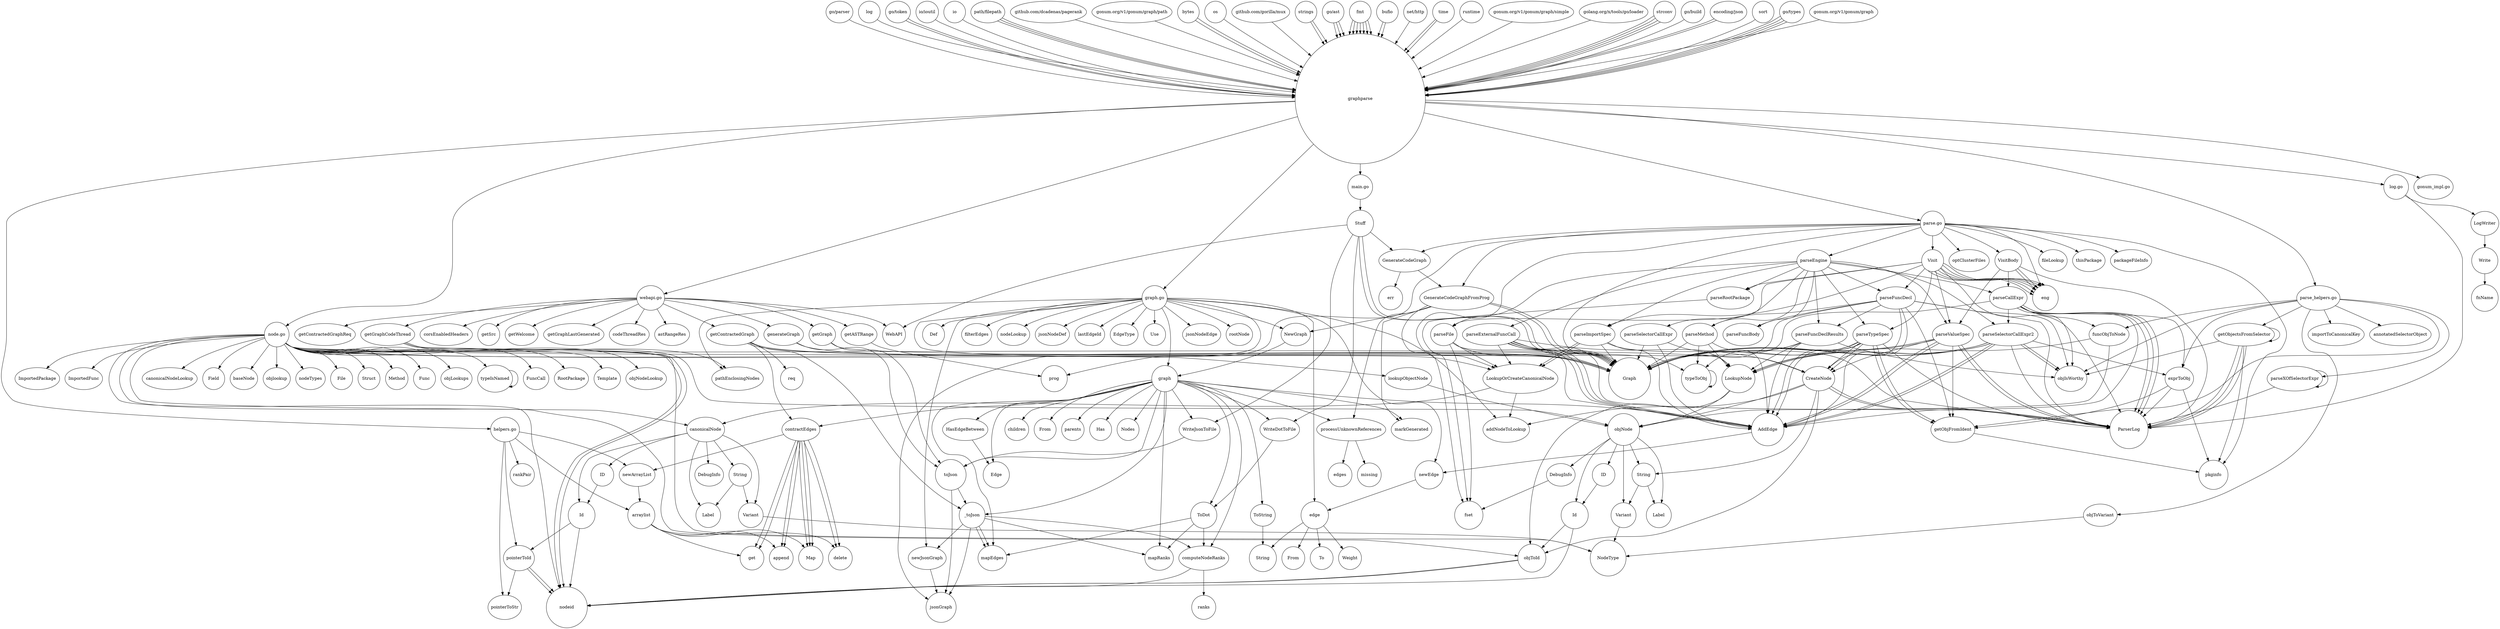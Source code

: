 digraph graphname {
31786 [width=1.109402843942116] [height=1.109402843942116] [label="LogWriter"];
35204 [width=1.304202918381614] [height=1.304202918381614] [label="LookupNode"];
842521423488 [width=1] [height=1] [label="go/parser"];
901 [width=1.0117563731613168] [height=1.0117563731613168] [label="From"];
6990 [width=1.0121558715491241] [height=1.0121558715491241] [label="EdgeType"];
9070 [width=1.0508912388339329] [height=1.0508912388339329] [label="contractEdges"];
17547 [width=1.1010234144548228] [height=1.1010234144548228] [label="delete"];
32316 [width=1.0084156033801628] [height=1.0084156033801628] [label="RootPackage"];
22568 [width=1.0156289777060168] [height=1.0156289777060168] [label="packageFileInfo"];
33465 [width=1.2508625065459493] [height=1.2508625065459493] [label="typeIsNamed"];
842510128096 [width=6] [height=6] [label="graphparse"];
32366 [width=1.0084156033801628] [height=1.0084156033801628] [label="FuncCall"];
11639 [width=1.0117563731613168] [height=1.0117563731613168] [label="parents"];
7012 [width=1.0121558715491241] [height=1.0121558715491241] [label="Use"];
36710 [width=1.0367284886235502] [height=1.0367284886235502] [label="String"];
24138 [width=1.101660799347521] [height=1.101660799347521] [label="err"];
15048 [width=1.1880287963247078] [height=1.1880287963247078] [label="_toJson"];
13623 [width=1.214302951800025] [height=1.214302951800025] [label="ToDot"];
15812 [width=1.4099772801631048] [height=1.4099772801631048] [label="toJson"];
842518270752 [width=1] [height=1] [label="log"];
842521343136 [width=1] [height=1] [label="go/token"];
842521364000 [width=1] [height=1] [label="io/ioutil"];
26404 [width=1.037069146833157] [height=1.037069146833157] [label="parseFuncBody"];
842518867328 [width=1.1324724026375468] [height=1.1324724026375468] [label="node.go"];
32249 [width=1.6479398773359557] [height=1.6479398773359557] [label="NodeType"];
37140 [width=1.8895176194320085] [height=1.8895176194320085] [label="nodeid"];
2167 [width=1.0613539916261232] [height=1.0613539916261232] [label="To"];
842518223456 [width=1.1324724026375468] [height=1.1324724026375468] [label="log.go"];
7363 [width=1.214087206391622] [height=1.214087206391622] [label="graph"];
842510461312 [width=1] [height=1] [label="io"];
5022 [width=1.0168312067603258] [height=1.0168312067603258] [label="getGraphCodeThread"];
24412 [width=1.0300667468244809] [height=1.0300667468244809] [label="parseRootPackage"];
21152 [width=1.0468821181618808] [height=1.0468821181618808] [label="funcObjToNode"];
27184 [width=1.054120144284065] [height=1.054120144284065] [label="parseCallExpr"];
34756 [width=1.2494359628272762] [height=1.2494359628272762] [label="Id"];
842510461792 [width=1] [height=1] [label="path/filepath"];
842510462080 [width=1] [height=1] [label="github.com/dcadenas/pagerank"];
32376 [width=1.0084156033801628] [height=1.0084156033801628] [label="Template"];
35156 [width=1.0084156033801628] [height=1.0084156033801628] [label="objNodeLookup"];
22366 [width=1.2113033060690963] [height=1.2113033060690963] [label="prog"];
7685 [width=1.047715200541594] [height=1.047715200541594] [label="processUnknownReferences"];
13332 [width=1.1667711783846855] [height=1.1667711783846855] [label="mapEdges"];
17989 [width=1.2188056878842317] [height=1.2188056878842317] [label="Stuff"];
842510462176 [width=1] [height=1] [label="gonum.org/v1/gonum/graph/path"];
32335 [width=1.0084156033801628] [height=1.0084156033801628] [label="ImportedPackage"];
32352 [width=1.0084156033801628] [height=1.0084156033801628] [label="ImportedFunc"];
231 [width=1.0117563731613168] [height=1.0117563731613168] [label="Has"];
24362 [width=1.0156289777060168] [height=1.0156289777060168] [label="optClusterFiles"];
842510461984 [width=1] [height=1] [label="bytes"];
842510461600 [width=1] [height=1] [label="os"];
14456 [width=1.0121558715491241] [height=1.0121558715491241] [label="jsonNodeEdge"];
20263 [width=1.058306887978841] [height=1.058306887978841] [label="getObjectsFromSelector"];
11931 [width=1.128452717375663] [height=1.128452717375663] [label="computeNodeRanks"];
16943 [width=1.1187670120679334] [height=1.1187670120679334] [label="pointerToStr"];
33982 [width=1.3631857391177262] [height=1.3631857391177262] [label="typeToObj"];
842523518976 [width=1] [height=1] [label="github.com/gorilla/mux"];
842518269504 [width=1] [height=1] [label="strings"];
36385 [width=1.0084156033801628] [height=1.0084156033801628] [label="canonicalNodeLookup"];
11565 [width=1.047715200541594] [height=1.047715200541594] [label="markGenerated"];
16214 [width=1.0511020333326044] [height=1.0511020333326044] [label="WriteJsonToFile"];
19904 [width=1.1338513646584276] [height=1.1338513646584276] [label="parseXOfSelectorExpr"];
842521341600 [width=1] [height=1] [label="go/ast"];
556 [width=1.0117563731613168] [height=1.0117563731613168] [label="Nodes"];
4016 [width=1.0168312067603258] [height=1.0168312067603258] [label="getASTRange"];
5578 [width=1.0168312067603258] [height=1.0168312067603258] [label="getContractedGraphReq"];
842518694016 [width=1.1324724026375468] [height=1.1324724026375468] [label="main.go"];
36860 [width=1.3573484860749918] [height=1.3573484860749918] [label="LookupOrCreateCanonicalNode"];
842510461504 [width=1] [height=1] [label="fmt"];
842510461216 [width=1.1324724026375468] [height=1.1324724026375468] [label="graph.go"];
36445 [width=1.1403008528126337] [height=1.1403008528126337] [label="canonicalNode"];
36505 [width=1.236382840389509] [height=1.236382840389509] [label="Id"];
7273 [width=1.2560128259289132] [height=1.2560128259289132] [label="String"];
6404 [width=1.0168312067603258] [height=1.0168312067603258] [label="generateGraph"];
21515 [width=1.0243117430982482] [height=1.0243117430982482] [label="objToVariant"];
17870 [width=1.1010234144548228] [height=1.1010234144548228] [label="get"];
842521338464 [width=1.1324724026375468] [height=1.1324724026375468] [label="parse.go"];
31658 [width=1.7605094199908673] [height=1.7605094199908673] [label="ParserLog"];
842510461408 [width=1] [height=1] [label="bufio"];
3602 [width=1.0168312067603258] [height=1.0168312067603258] [label="corsEnabledHeaders"];
842517320704 [width=1.1324724026375468] [height=1.1324724026375468] [label="helpers.go"];
36636 [width=1.1365556645065296] [height=1.1365556645065296] [label="Variant"];
31828 [width=1.2141908266677086] [height=1.2141908266677086] [label="Write"];
31288 [width=1.0156289777060168] [height=1.0156289777060168] [label="VisitBody"];
842523518432 [width=1] [height=1] [label="net/http"];
25517 [width=1.0300667468244809] [height=1.0300667468244809] [label="parseFuncDecl"];
7739 [width=1.1009255087321304] [height=1.1009255087321304] [label="edges"];
842510128128 [width=1.1324724026375468] [height=1.1324724026375468] [label="gonum_impl.go"];
22549 [width=1.9296899445178854] [height=1.9296899445178854] [label="Graph"];
842510462592 [width=1] [height=1] [label="time"];
11782 [width=1.0117563731613168] [height=1.0117563731613168] [label="children"];
1263 [width=1.0117563731613168] [height=1.0117563731613168] [label="HasEdgeBetween"];
11086 [width=1.501264305161746] [height=1.501264305161746] [label="AddEdge"];
842518267360 [width=1] [height=1] [label="runtime"];
842510462400 [width=1] [height=1] [label="gonum.org/v1/gonum/graph/simple"];
24261 [width=1.0156289777060168] [height=1.0156289777060168] [label="parseEngine"];
7719 [width=1.1009255087321304] [height=1.1009255087321304] [label="missing"];
34572 [width=1.2922057701915028] [height=1.2922057701915028] [label="objToId"];
34898 [width=1.1521344535354234] [height=1.1521344535354234] [label="Variant"];
34836 [width=1.1521344535354234] [height=1.1521344535354234] [label="Label"];
6806 [width=1.0121558715491241] [height=1.0121558715491241] [label="rootNode"];
7033 [width=1.0121558715491241] [height=1.0121558715491241] [label="Def"];
28066 [width=1.0376037484758731] [height=1.0376037484758731] [label="parseSelectorCallExpr2"];
14858 [width=1.0504743325581467] [height=1.0504743325581467] [label="newJsonGraph"];
2217 [width=1.0613539916261232] [height=1.0613539916261232] [label="Weight"];
842521424288 [width=1] [height=1] [label="golang.org/x/tools/go/loader"];
13146 [width=1.128452717375663] [height=1.128452717375663] [label="mapRanks"];
18390 [width=1.184746741403961] [height=1.184746741403961] [label="getObjFromIdent"];
31978 [width=1.2352006163044893] [height=1.2352006163044893] [label="fnName"];
17232 [width=1.248871311474408] [height=1.248871311474408] [label="arraylist"];
22425 [width=1.3029953484107533] [height=1.3029953484107533] [label="fset"];
32309 [width=1.0084156033801628] [height=1.0084156033801628] [label="Field"];
32556 [width=1.0084156033801628] [height=1.0084156033801628] [label="baseNode"];
8902 [width=1.0121558715491241] [height=1.0121558715491241] [label="filterEdges"];
2113 [width=1.0613539916261232] [height=1.0613539916261232] [label="From"];
17020 [width=1.1635544031086904] [height=1.1635544031086904] [label="pointerToId"];
23712 [width=1.0549746378773042] [height=1.0549746378773042] [label="GenerateCodeGraph"];
17301 [width=1.064009850314437] [height=1.064009850314437] [label="newArrayList"];
17427 [width=1.1010234144548228] [height=1.1010234144548228] [label="append"];
842517323616 [width=1] [height=1] [label="strconv"];
842521422112 [width=1] [height=1] [label="go/build"];
32790 [width=1.0084156033801628] [height=1.0084156033801628] [label="objlookup"];
19619 [width=1.0243117430982482] [height=1.0243117430982482] [label="importToCanonicalKey"];
2043 [width=1.0367284886235502] [height=1.0367284886235502] [label="ID"];
35622 [width=1.121992134763753] [height=1.121992134763753] [label="CreateNode"];
36568 [width=1.1365556645065296] [height=1.1365556645065296] [label="Label"];
29882 [width=1.0300667468244809] [height=1.0300667468244809] [label="parseImportSpec"];
22657 [width=1.1172897770535373] [height=1.1172897770535373] [label="GenerateCodeGraphFromProg"];
842510461888 [width=1] [height=1] [label="encoding/json"];
6767 [width=1.0121558715491241] [height=1.0121558715491241] [label="nodeLookup"];
4517 [width=1.0168312067603258] [height=1.0168312067603258] [label="getSrc"];
5670 [width=1.0168312067603258] [height=1.0168312067603258] [label="getContractedGraph"];
6256 [width=1.0168312067603258] [height=1.0168312067603258] [label="getGraph"];
20181 [width=1.0243117430982482] [height=1.0243117430982482] [label="annotatedSelectorObject"];
24883 [width=1.0300667468244809] [height=1.0300667468244809] [label="parseTypeSpec"];
7420 [width=1.0481146989294012] [height=1.0481146989294012] [label="NewGraph"];
842510461696 [width=1] [height=1] [label="sort"];
32391 [width=1.0084156033801628] [height=1.0084156033801628] [label="nodeTypes"];
14264 [width=1.0121558715491241] [height=1.0121558715491241] [label="jsonNodeDef"];
3833 [width=1.0168312067603258] [height=1.0168312067603258] [label="getWelcome"];
4813 [width=1.0168312067603258] [height=1.0168312067603258] [label="getGraphLastGenerated"];
19010 [width=1.066864945774845] [height=1.066864945774845] [label="exprToObj"];
19462 [width=1.1828229971448072] [height=1.1828229971448072] [label="objIsWorthy"];
22524 [width=1.1840027599231076] [height=1.1840027599231076] [label="eng"];
7133 [width=1.3047068676210172] [height=1.3047068676210172] [label="newEdge"];
32329 [width=1.0084156033801628] [height=1.0084156033801628] [label="File"];
7478 [width=1.0117563731613168] [height=1.0117563731613168] [label="ToString"];
13437 [width=1.0511020333326044] [height=1.0511020333326044] [label="WriteDotToFile"];
1981 [width=1.0476089096998789] [height=1.0476089096998789] [label="ID"];
842522933760 [width=1.1324724026375468] [height=1.1324724026375468] [label="parse_helpers.go"];
1687 [width=1.206415207464107] [height=1.206415207464107] [label="Edge"];
12340 [width=1.1089997327032064] [height=1.1089997327032064] [label="ranks"];
22391 [width=1.3474433542920554] [height=1.3474433542920554] [label="pkginfo"];
32271 [width=1.0084156033801628] [height=1.0084156033801628] [label="Struct"];
30852 [width=1.0156289777060168] [height=1.0156289777060168] [label="Visit"];
22473 [width=1.0156289777060168] [height=1.0156289777060168] [label="fileLookup"];
4962 [width=1.0168312067603258] [height=1.0168312067603258] [label="codeThreadRes"];
8299 [width=1.0773806476701506] [height=1.0773806476701506] [label="pathEnclosingNodes"];
32295 [width=1.0084156033801628] [height=1.0084156033801628] [label="Method"];
7112 [width=1.0121558715491241] [height=1.0121558715491241] [label="lastEdgeId"];
35071 [width=1.0476089096998789] [height=1.0476089096998789] [label="DebugInfo"];
7045 [width=1.265408244710295] [height=1.265408244710295] [label="edge"];
14618 [width=1.3900141434929343] [height=1.3900141434929343] [label="jsonGraph"];
32737 [width=1.4666895593546623] [height=1.4666895593546623] [label="objNode"];
8101 [width=1.0121558715491241] [height=1.0121558715491241] [label="lookupObjectNode"];
28633 [width=1.0150333734122405] [height=1.0150333734122405] [label="parseSelectorCallExpr"];
26500 [width=1.037069146833157] [height=1.037069146833157] [label="parseFuncDeclResults"];
5757 [width=1.0391348656726163] [height=1.0391348656726163] [label="req"];
842523518208 [width=1.1324724026375468] [height=1.1324724026375468] [label="webapi.go"];
29169 [width=1.0150333734122405] [height=1.0150333734122405] [label="parseExternalFuncCall"];
3956 [width=1.0168312067603258] [height=1.0168312067603258] [label="astRangeRes"];
36820 [width=1.0367284886235502] [height=1.0367284886235502] [label="DebugInfo"];
2419 [width=1.0561768669316132] [height=1.0561768669316132] [label="WebAPI"];
17801 [width=1.121272127192413] [height=1.121272127192413] [label="Map"];
6826 [width=1.1801584182793852] [height=1.1801584182793852] [label="addNodeToLookup"];
22449 [width=1.0156289777060168] [height=1.0156289777060168] [label="thisPackage"];
24590 [width=1.0300667468244809] [height=1.0300667468244809] [label="parseFile"];
16580 [width=1.0437611375768465] [height=1.0437611375768465] [label="rankPair"];
30318 [width=1.0691535176963054] [height=1.0691535176963054] [label="parseValueSpec"];
34966 [width=1.0837262069976692] [height=1.0837262069976692] [label="String"];
842510462496 [width=1] [height=1] [label="go/types"];
26939 [width=1.037069146833157] [height=1.037069146833157] [label="parseMethod"];
842510128224 [width=1] [height=1] [label="gonum.org/v1/gonum/graph"];
32303 [width=1.0084156033801628] [height=1.0084156033801628] [label="Func"];
32826 [width=1.0084156033801628] [height=1.0084156033801628] [label="objLookups"];
"842510128096" -> "842510128128";
"842510128224" -> "842510128096";
"7363" -> "231";
"7363" -> "556";
"7363" -> "901";
"7363" -> "1263";
"1263" -> "1687";
"7363" -> "1687";
"32737" -> "1981";
"1981" -> "34756";
"36445" -> "2043";
"2043" -> "36505";
"7045" -> "2113";
"7045" -> "2167";
"7045" -> "2217";
"842510128096" -> "842510461216";
"842510461312" -> "842510128096";
"842510461408" -> "842510128096";
"842510461504" -> "842510128096";
"842510461600" -> "842510128096";
"842510461696" -> "842510128096";
"842510461792" -> "842510128096";
"842510461888" -> "842510128096";
"842510461984" -> "842510128096";
"842510462080" -> "842510128096";
"842510462176" -> "842510128096";
"842510462400" -> "842510128096";
"842510462496" -> "842510128096";
"842510462592" -> "842510128096";
"842510461216" -> "6767";
"842510461216" -> "6806";
"842510461216" -> "6826";
"842510461216" -> "6990";
"842510461216" -> "7012";
"842510461216" -> "7033";
"842510461216" -> "7045";
"842510461216" -> "7112";
"842510461216" -> "7133";
"7133" -> "7045";
"7045" -> "7273";
"842510461216" -> "7363";
"842510461216" -> "7420";
"7420" -> "7363";
"7363" -> "7478";
"7478" -> "7273";
"7363" -> "7685";
"7685" -> "7719";
"7685" -> "7739";
"842510461216" -> "8101";
"8101" -> "32737";
"842510461216" -> "8299";
"842510461216" -> "8902";
"7363" -> "9070";
"9070" -> "17301";
"9070" -> "17427";
"9070" -> "17801";
"9070" -> "17801";
"9070" -> "17870";
"9070" -> "17870";
"9070" -> "17427";
"9070" -> "17547";
"9070" -> "17547";
"9070" -> "17801";
"7363" -> "11086";
"11086" -> "7133";
"7363" -> "11565";
"7363" -> "11639";
"7363" -> "11782";
"7363" -> "11931";
"11931" -> "12340";
"11931" -> "37140";
"7363" -> "13146";
"7363" -> "13332";
"7363" -> "13437";
"13437" -> "13623";
"7363" -> "13623";
"13623" -> "11931";
"13623" -> "13146";
"13623" -> "13332";
"842510461216" -> "14264";
"842510461216" -> "14456";
"842510461216" -> "14618";
"842510461216" -> "14858";
"14858" -> "14618";
"7363" -> "15048";
"15048" -> "14618";
"15048" -> "14858";
"15048" -> "11931";
"15048" -> "13146";
"15048" -> "13332";
"15048" -> "13332";
"7363" -> "15812";
"15812" -> "14618";
"15812" -> "15048";
"7363" -> "16214";
"16214" -> "15812";
"842510128096" -> "842517320704";
"842517323616" -> "842510128096";
"842510461504" -> "842510128096";
"842517320704" -> "16580";
"842517320704" -> "16943";
"842517320704" -> "17020";
"17020" -> "37140";
"17020" -> "16943";
"17020" -> "37140";
"842517320704" -> "17232";
"842517320704" -> "17301";
"17301" -> "17232";
"17232" -> "17427";
"17232" -> "17547";
"17232" -> "17801";
"17232" -> "17870";
"842510128096" -> "842518223456";
"842518267360" -> "842510128096";
"842518269504" -> "842510128096";
"842510461792" -> "842510128096";
"842518270752" -> "842510128096";
"842518223456" -> "31658";
"842518223456" -> "31786";
"31786" -> "31828";
"31828" -> "31978";
"842510128096" -> "842518694016";
"842510461504" -> "842510128096";
"842518694016" -> "17989";
"17989" -> "23712";
"17989" -> "22549";
"17989" -> "13437";
"17989" -> "22549";
"17989" -> "16214";
"17989" -> "2419";
"842510128096" -> "842518867328";
"842510462496" -> "842510128096";
"842510461504" -> "842510128096";
"842518867328" -> "32249";
"842518867328" -> "32271";
"842518867328" -> "32295";
"842518867328" -> "32303";
"842518867328" -> "32309";
"842518867328" -> "32316";
"842518867328" -> "32329";
"842518867328" -> "32335";
"842518867328" -> "32352";
"842518867328" -> "32366";
"842518867328" -> "32376";
"842518867328" -> "32391";
"842518867328" -> "32556";
"842518867328" -> "32737";
"842518867328" -> "32790";
"842518867328" -> "32826";
"842518867328" -> "33465";
"33465" -> "33465";
"842518867328" -> "33982";
"33982" -> "33982";
"842518867328" -> "34572";
"34572" -> "37140";
"34572" -> "37140";
"32737" -> "34756";
"34756" -> "37140";
"34756" -> "34572";
"32737" -> "34836";
"32737" -> "34898";
"34898" -> "32249";
"32737" -> "34966";
"34966" -> "34836";
"34966" -> "34898";
"32737" -> "35071";
"35071" -> "22425";
"842518867328" -> "35156";
"842518867328" -> "35204";
"35204" -> "32737";
"35204" -> "34572";
"842518867328" -> "35622";
"35622" -> "32737";
"35622" -> "34572";
"35622" -> "31658";
"35622" -> "31658";
"35622" -> "34966";
"35622" -> "6826";
"842518867328" -> "36385";
"842518867328" -> "36445";
"36445" -> "36505";
"36505" -> "37140";
"36505" -> "17020";
"36445" -> "36568";
"36445" -> "36636";
"36636" -> "32249";
"36445" -> "36710";
"36710" -> "36568";
"36710" -> "36636";
"36445" -> "36820";
"842518867328" -> "36860";
"36860" -> "36445";
"36860" -> "6826";
"842518867328" -> "37140";
"842510128096" -> "842521338464";
"842510461504" -> "842510128096";
"842521341600" -> "842510128096";
"842521343136" -> "842510128096";
"842510462496" -> "842510128096";
"842521364000" -> "842510128096";
"842510461792" -> "842510128096";
"842517323616" -> "842510128096";
"842521422112" -> "842510128096";
"842521423488" -> "842510128096";
"842521424288" -> "842510128096";
"842521338464" -> "22366";
"842521338464" -> "22391";
"842521338464" -> "22425";
"842521338464" -> "22449";
"842521338464" -> "22473";
"842521338464" -> "22524";
"842521338464" -> "22549";
"842521338464" -> "22568";
"842521338464" -> "22657";
"22657" -> "7420";
"22657" -> "22425";
"22657" -> "22549";
"22657" -> "7685";
"22657" -> "22549";
"22657" -> "11565";
"842521338464" -> "23712";
"23712" -> "24138";
"23712" -> "22657";
"842521338464" -> "24261";
"842521338464" -> "24362";
"24261" -> "24412";
"24412" -> "36860";
"24261" -> "24590";
"24590" -> "22425";
"24590" -> "36860";
"24590" -> "22549";
"24590" -> "11086";
"24261" -> "24883";
"24883" -> "18390";
"24883" -> "35622";
"24883" -> "22549";
"24883" -> "11086";
"24883" -> "18390";
"24883" -> "35622";
"24883" -> "22549";
"24883" -> "11086";
"24883" -> "31658";
"24261" -> "25517";
"25517" -> "18390";
"25517" -> "19462";
"25517" -> "35622";
"25517" -> "26939";
"25517" -> "22549";
"25517" -> "11086";
"25517" -> "26500";
"25517" -> "31658";
"25517" -> "26404";
"24261" -> "26404";
"24261" -> "26500";
"26500" -> "33982";
"26500" -> "19462";
"26500" -> "35204";
"26500" -> "22549";
"26500" -> "11086";
"24261" -> "26939";
"26939" -> "33982";
"26939" -> "35204";
"26939" -> "22549";
"26939" -> "11086";
"24261" -> "27184";
"27184" -> "19010";
"27184" -> "31658";
"27184" -> "28066";
"27184" -> "31658";
"27184" -> "31658";
"27184" -> "19462";
"27184" -> "21152";
"27184" -> "22549";
"27184" -> "11086";
"24261" -> "28066";
"28066" -> "19010";
"28066" -> "19462";
"28066" -> "35204";
"28066" -> "22549";
"28066" -> "11086";
"28066" -> "31658";
"28066" -> "19462";
"28066" -> "35204";
"28066" -> "22549";
"28066" -> "11086";
"24261" -> "28633";
"28633" -> "35204";
"28633" -> "22549";
"28633" -> "11086";
"24261" -> "29169";
"29169" -> "36860";
"29169" -> "31658";
"29169" -> "35622";
"29169" -> "22549";
"29169" -> "11086";
"29169" -> "22549";
"29169" -> "11086";
"29169" -> "22549";
"29169" -> "11086";
"24261" -> "29882";
"29882" -> "31658";
"29882" -> "36860";
"29882" -> "36860";
"29882" -> "22549";
"29882" -> "11086";
"24261" -> "30318";
"30318" -> "31658";
"30318" -> "18390";
"30318" -> "31658";
"30318" -> "35622";
"30318" -> "22549";
"30318" -> "11086";
"30318" -> "22549";
"30318" -> "11086";
"842521338464" -> "30852";
"30852" -> "22524";
"30852" -> "29882";
"30852" -> "22524";
"30852" -> "24412";
"30852" -> "22524";
"30852" -> "24590";
"30852" -> "22524";
"30852" -> "24883";
"30852" -> "22524";
"30852" -> "25517";
"30852" -> "22524";
"30852" -> "30318";
"30852" -> "31658";
"842521338464" -> "31288";
"31288" -> "22524";
"31288" -> "27184";
"31288" -> "22524";
"31288" -> "30318";
"31288" -> "31658";
"842510128096" -> "842522933760";
"842521341600" -> "842510128096";
"842510462496" -> "842510128096";
"842510461504" -> "842510128096";
"842517323616" -> "842510128096";
"842522933760" -> "18390";
"18390" -> "22391";
"842522933760" -> "19010";
"19010" -> "22391";
"19010" -> "18390";
"19010" -> "31658";
"842522933760" -> "19462";
"842522933760" -> "19619";
"842522933760" -> "19904";
"19904" -> "19904";
"19904" -> "31658";
"842522933760" -> "20181";
"842522933760" -> "20263";
"20263" -> "31658";
"20263" -> "22391";
"20263" -> "19462";
"20263" -> "31658";
"20263" -> "20263";
"20263" -> "31658";
"842522933760" -> "21152";
"21152" -> "32737";
"21152" -> "35204";
"842522933760" -> "21515";
"21515" -> "32249";
"842510128096" -> "842523518208";
"842510461408" -> "842510128096";
"842510461888" -> "842510128096";
"842523518432" -> "842510128096";
"842521341600" -> "842510128096";
"842521343136" -> "842510128096";
"842517323616" -> "842510128096";
"842510461504" -> "842510128096";
"842510461984" -> "842510128096";
"842518269504" -> "842510128096";
"842510462592" -> "842510128096";
"842523518976" -> "842510128096";
"842523518208" -> "2419";
"842523518208" -> "3602";
"842523518208" -> "3833";
"842523518208" -> "3956";
"842523518208" -> "4016";
"4016" -> "22366";
"842523518208" -> "4517";
"842523518208" -> "4813";
"842523518208" -> "4962";
"842523518208" -> "5022";
"5022" -> "37140";
"5022" -> "37140";
"5022" -> "8299";
"842523518208" -> "5578";
"842523518208" -> "5670";
"5670" -> "5757";
"5670" -> "22549";
"5670" -> "9070";
"5670" -> "22549";
"5670" -> "15048";
"842523518208" -> "6256";
"6256" -> "22549";
"6256" -> "15812";
"842523518208" -> "6404";
"6404" -> "22549";
"6404" -> "15812";
}
